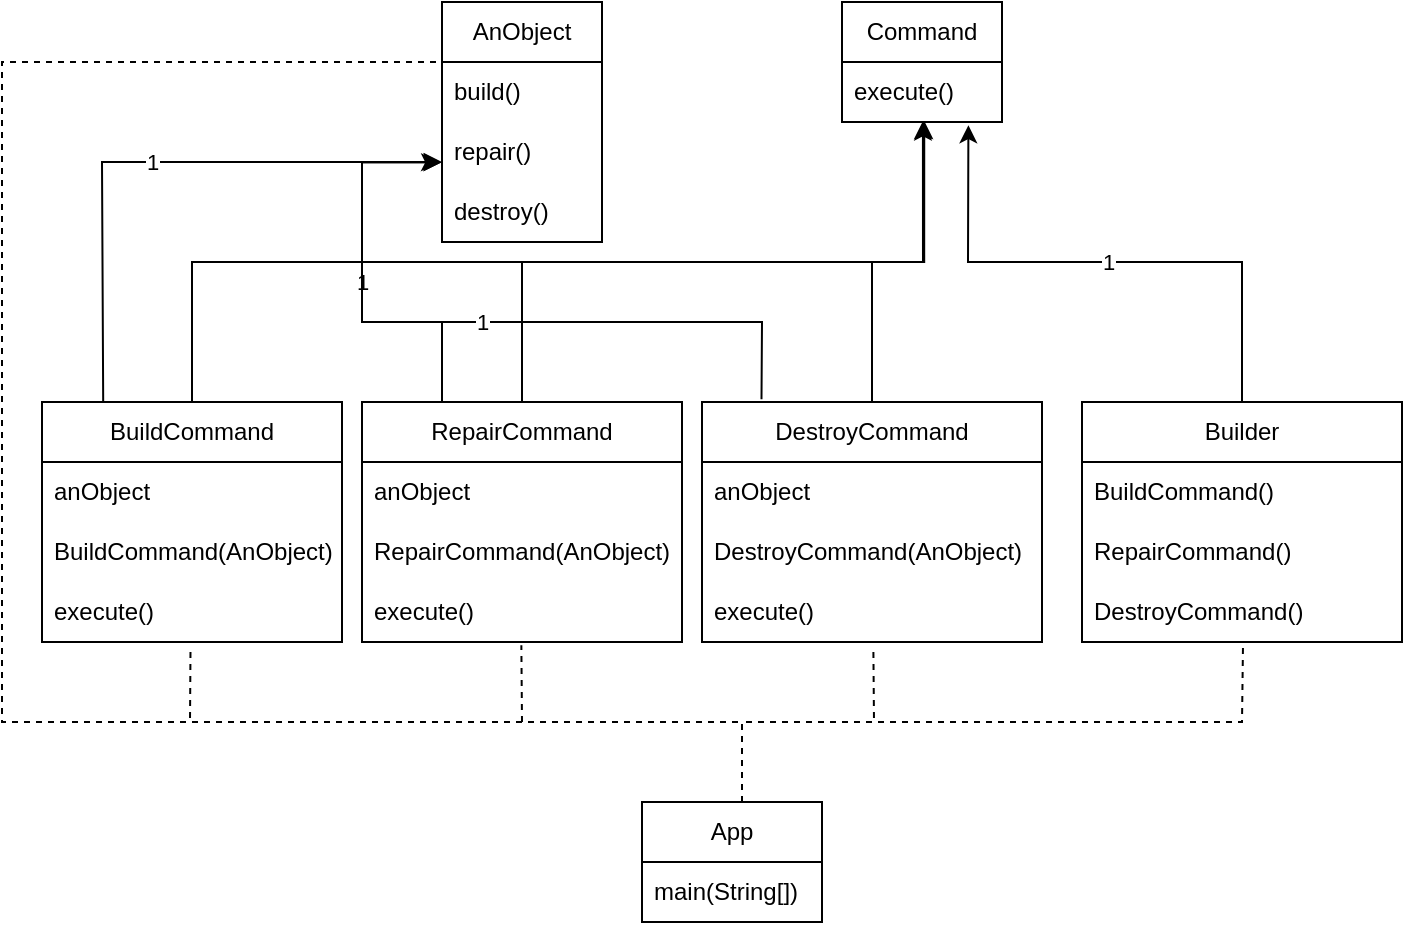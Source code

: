 <mxfile version="20.7.4" type="github">
  <diagram id="2UehDQ-gwMGVHUeNF-q4" name="Страница 1">
    <mxGraphModel dx="823" dy="526" grid="1" gridSize="10" guides="1" tooltips="1" connect="1" arrows="1" fold="1" page="1" pageScale="1" pageWidth="827" pageHeight="1169" math="0" shadow="0">
      <root>
        <mxCell id="0" />
        <mxCell id="1" parent="0" />
        <mxCell id="ZeWEFRF11-8BhGNRs3bP-1" value="AnObject" style="swimlane;fontStyle=0;childLayout=stackLayout;horizontal=1;startSize=30;horizontalStack=0;resizeParent=1;resizeParentMax=0;resizeLast=0;collapsible=1;marginBottom=0;whiteSpace=wrap;html=1;" vertex="1" parent="1">
          <mxGeometry x="240" y="80" width="80" height="120" as="geometry" />
        </mxCell>
        <mxCell id="ZeWEFRF11-8BhGNRs3bP-2" value="build()" style="text;strokeColor=none;fillColor=none;align=left;verticalAlign=middle;spacingLeft=4;spacingRight=4;overflow=hidden;points=[[0,0.5],[1,0.5]];portConstraint=eastwest;rotatable=0;whiteSpace=wrap;html=1;" vertex="1" parent="ZeWEFRF11-8BhGNRs3bP-1">
          <mxGeometry y="30" width="80" height="30" as="geometry" />
        </mxCell>
        <mxCell id="ZeWEFRF11-8BhGNRs3bP-3" value="repair()" style="text;strokeColor=none;fillColor=none;align=left;verticalAlign=middle;spacingLeft=4;spacingRight=4;overflow=hidden;points=[[0,0.5],[1,0.5]];portConstraint=eastwest;rotatable=0;whiteSpace=wrap;html=1;" vertex="1" parent="ZeWEFRF11-8BhGNRs3bP-1">
          <mxGeometry y="60" width="80" height="30" as="geometry" />
        </mxCell>
        <mxCell id="ZeWEFRF11-8BhGNRs3bP-4" value="destroy()" style="text;strokeColor=none;fillColor=none;align=left;verticalAlign=middle;spacingLeft=4;spacingRight=4;overflow=hidden;points=[[0,0.5],[1,0.5]];portConstraint=eastwest;rotatable=0;whiteSpace=wrap;html=1;" vertex="1" parent="ZeWEFRF11-8BhGNRs3bP-1">
          <mxGeometry y="90" width="80" height="30" as="geometry" />
        </mxCell>
        <mxCell id="ZeWEFRF11-8BhGNRs3bP-38" style="edgeStyle=orthogonalEdgeStyle;rounded=0;orthogonalLoop=1;jettySize=auto;html=1;exitX=0.5;exitY=0;exitDx=0;exitDy=0;entryX=0.514;entryY=0.984;entryDx=0;entryDy=0;entryPerimeter=0;" edge="1" parent="1" source="ZeWEFRF11-8BhGNRs3bP-5" target="ZeWEFRF11-8BhGNRs3bP-18">
          <mxGeometry relative="1" as="geometry" />
        </mxCell>
        <mxCell id="ZeWEFRF11-8BhGNRs3bP-5" value="BuildCommand" style="swimlane;fontStyle=0;childLayout=stackLayout;horizontal=1;startSize=30;horizontalStack=0;resizeParent=1;resizeParentMax=0;resizeLast=0;collapsible=1;marginBottom=0;whiteSpace=wrap;html=1;" vertex="1" parent="1">
          <mxGeometry x="40" y="280" width="150" height="120" as="geometry" />
        </mxCell>
        <mxCell id="ZeWEFRF11-8BhGNRs3bP-6" value="anObject" style="text;strokeColor=none;fillColor=none;align=left;verticalAlign=middle;spacingLeft=4;spacingRight=4;overflow=hidden;points=[[0,0.5],[1,0.5]];portConstraint=eastwest;rotatable=0;whiteSpace=wrap;html=1;" vertex="1" parent="ZeWEFRF11-8BhGNRs3bP-5">
          <mxGeometry y="30" width="150" height="30" as="geometry" />
        </mxCell>
        <mxCell id="ZeWEFRF11-8BhGNRs3bP-7" value="&lt;span style=&quot;text-align: center;&quot;&gt;BuildCommand(AnObject)&lt;/span&gt;" style="text;strokeColor=none;fillColor=none;align=left;verticalAlign=middle;spacingLeft=4;spacingRight=4;overflow=hidden;points=[[0,0.5],[1,0.5]];portConstraint=eastwest;rotatable=0;whiteSpace=wrap;html=1;" vertex="1" parent="ZeWEFRF11-8BhGNRs3bP-5">
          <mxGeometry y="60" width="150" height="30" as="geometry" />
        </mxCell>
        <mxCell id="ZeWEFRF11-8BhGNRs3bP-8" value="execute()" style="text;strokeColor=none;fillColor=none;align=left;verticalAlign=middle;spacingLeft=4;spacingRight=4;overflow=hidden;points=[[0,0.5],[1,0.5]];portConstraint=eastwest;rotatable=0;whiteSpace=wrap;html=1;" vertex="1" parent="ZeWEFRF11-8BhGNRs3bP-5">
          <mxGeometry y="90" width="150" height="30" as="geometry" />
        </mxCell>
        <mxCell id="ZeWEFRF11-8BhGNRs3bP-32" style="edgeStyle=orthogonalEdgeStyle;rounded=0;orthogonalLoop=1;jettySize=auto;html=1;exitX=0.5;exitY=0;exitDx=0;exitDy=0;entryX=0.506;entryY=0.984;entryDx=0;entryDy=0;entryPerimeter=0;" edge="1" parent="1" source="ZeWEFRF11-8BhGNRs3bP-9" target="ZeWEFRF11-8BhGNRs3bP-18">
          <mxGeometry relative="1" as="geometry" />
        </mxCell>
        <mxCell id="ZeWEFRF11-8BhGNRs3bP-9" value="RepairCommand" style="swimlane;fontStyle=0;childLayout=stackLayout;horizontal=1;startSize=30;horizontalStack=0;resizeParent=1;resizeParentMax=0;resizeLast=0;collapsible=1;marginBottom=0;whiteSpace=wrap;html=1;" vertex="1" parent="1">
          <mxGeometry x="200" y="280" width="160" height="120" as="geometry" />
        </mxCell>
        <mxCell id="ZeWEFRF11-8BhGNRs3bP-10" value="anObject" style="text;strokeColor=none;fillColor=none;align=left;verticalAlign=middle;spacingLeft=4;spacingRight=4;overflow=hidden;points=[[0,0.5],[1,0.5]];portConstraint=eastwest;rotatable=0;whiteSpace=wrap;html=1;" vertex="1" parent="ZeWEFRF11-8BhGNRs3bP-9">
          <mxGeometry y="30" width="160" height="30" as="geometry" />
        </mxCell>
        <mxCell id="ZeWEFRF11-8BhGNRs3bP-11" value="&lt;span style=&quot;text-align: center;&quot;&gt;RepairCommand(AnObject)&lt;/span&gt;" style="text;strokeColor=none;fillColor=none;align=left;verticalAlign=middle;spacingLeft=4;spacingRight=4;overflow=hidden;points=[[0,0.5],[1,0.5]];portConstraint=eastwest;rotatable=0;whiteSpace=wrap;html=1;" vertex="1" parent="ZeWEFRF11-8BhGNRs3bP-9">
          <mxGeometry y="60" width="160" height="30" as="geometry" />
        </mxCell>
        <mxCell id="ZeWEFRF11-8BhGNRs3bP-12" value="execute()" style="text;strokeColor=none;fillColor=none;align=left;verticalAlign=middle;spacingLeft=4;spacingRight=4;overflow=hidden;points=[[0,0.5],[1,0.5]];portConstraint=eastwest;rotatable=0;whiteSpace=wrap;html=1;" vertex="1" parent="ZeWEFRF11-8BhGNRs3bP-9">
          <mxGeometry y="90" width="160" height="30" as="geometry" />
        </mxCell>
        <mxCell id="ZeWEFRF11-8BhGNRs3bP-31" style="edgeStyle=orthogonalEdgeStyle;rounded=0;orthogonalLoop=1;jettySize=auto;html=1;exitX=0.5;exitY=0;exitDx=0;exitDy=0;entryX=0.506;entryY=1.007;entryDx=0;entryDy=0;entryPerimeter=0;" edge="1" parent="1" source="ZeWEFRF11-8BhGNRs3bP-13" target="ZeWEFRF11-8BhGNRs3bP-18">
          <mxGeometry relative="1" as="geometry" />
        </mxCell>
        <mxCell id="ZeWEFRF11-8BhGNRs3bP-13" value="DestroyCommand" style="swimlane;fontStyle=0;childLayout=stackLayout;horizontal=1;startSize=30;horizontalStack=0;resizeParent=1;resizeParentMax=0;resizeLast=0;collapsible=1;marginBottom=0;whiteSpace=wrap;html=1;" vertex="1" parent="1">
          <mxGeometry x="370" y="280" width="170" height="120" as="geometry" />
        </mxCell>
        <mxCell id="ZeWEFRF11-8BhGNRs3bP-14" value="anObject" style="text;strokeColor=none;fillColor=none;align=left;verticalAlign=middle;spacingLeft=4;spacingRight=4;overflow=hidden;points=[[0,0.5],[1,0.5]];portConstraint=eastwest;rotatable=0;whiteSpace=wrap;html=1;" vertex="1" parent="ZeWEFRF11-8BhGNRs3bP-13">
          <mxGeometry y="30" width="170" height="30" as="geometry" />
        </mxCell>
        <mxCell id="ZeWEFRF11-8BhGNRs3bP-15" value="&lt;span style=&quot;text-align: center;&quot;&gt;DestroyCommand(AnObject)&lt;/span&gt;" style="text;strokeColor=none;fillColor=none;align=left;verticalAlign=middle;spacingLeft=4;spacingRight=4;overflow=hidden;points=[[0,0.5],[1,0.5]];portConstraint=eastwest;rotatable=0;whiteSpace=wrap;html=1;" vertex="1" parent="ZeWEFRF11-8BhGNRs3bP-13">
          <mxGeometry y="60" width="170" height="30" as="geometry" />
        </mxCell>
        <mxCell id="ZeWEFRF11-8BhGNRs3bP-16" value="execute()" style="text;strokeColor=none;fillColor=none;align=left;verticalAlign=middle;spacingLeft=4;spacingRight=4;overflow=hidden;points=[[0,0.5],[1,0.5]];portConstraint=eastwest;rotatable=0;whiteSpace=wrap;html=1;" vertex="1" parent="ZeWEFRF11-8BhGNRs3bP-13">
          <mxGeometry y="90" width="170" height="30" as="geometry" />
        </mxCell>
        <mxCell id="ZeWEFRF11-8BhGNRs3bP-17" value="Command" style="swimlane;fontStyle=0;childLayout=stackLayout;horizontal=1;startSize=30;horizontalStack=0;resizeParent=1;resizeParentMax=0;resizeLast=0;collapsible=1;marginBottom=0;whiteSpace=wrap;html=1;" vertex="1" parent="1">
          <mxGeometry x="440" y="80" width="80" height="60" as="geometry" />
        </mxCell>
        <mxCell id="ZeWEFRF11-8BhGNRs3bP-18" value="execute()" style="text;strokeColor=none;fillColor=none;align=left;verticalAlign=middle;spacingLeft=4;spacingRight=4;overflow=hidden;points=[[0,0.5],[1,0.5]];portConstraint=eastwest;rotatable=0;whiteSpace=wrap;html=1;" vertex="1" parent="ZeWEFRF11-8BhGNRs3bP-17">
          <mxGeometry y="30" width="80" height="30" as="geometry" />
        </mxCell>
        <mxCell id="ZeWEFRF11-8BhGNRs3bP-21" value="Builder" style="swimlane;fontStyle=0;childLayout=stackLayout;horizontal=1;startSize=30;horizontalStack=0;resizeParent=1;resizeParentMax=0;resizeLast=0;collapsible=1;marginBottom=0;whiteSpace=wrap;html=1;" vertex="1" parent="1">
          <mxGeometry x="560" y="280" width="160" height="120" as="geometry" />
        </mxCell>
        <mxCell id="ZeWEFRF11-8BhGNRs3bP-22" value="&lt;span style=&quot;text-align: center;&quot;&gt;BuildCommand()&lt;/span&gt;" style="text;strokeColor=none;fillColor=none;align=left;verticalAlign=middle;spacingLeft=4;spacingRight=4;overflow=hidden;points=[[0,0.5],[1,0.5]];portConstraint=eastwest;rotatable=0;whiteSpace=wrap;html=1;" vertex="1" parent="ZeWEFRF11-8BhGNRs3bP-21">
          <mxGeometry y="30" width="160" height="30" as="geometry" />
        </mxCell>
        <mxCell id="ZeWEFRF11-8BhGNRs3bP-23" value="&lt;span style=&quot;text-align: center;&quot;&gt;RepairCommand()&lt;/span&gt;" style="text;strokeColor=none;fillColor=none;align=left;verticalAlign=middle;spacingLeft=4;spacingRight=4;overflow=hidden;points=[[0,0.5],[1,0.5]];portConstraint=eastwest;rotatable=0;whiteSpace=wrap;html=1;" vertex="1" parent="ZeWEFRF11-8BhGNRs3bP-21">
          <mxGeometry y="60" width="160" height="30" as="geometry" />
        </mxCell>
        <mxCell id="ZeWEFRF11-8BhGNRs3bP-24" value="&lt;span style=&quot;text-align: center;&quot;&gt;DestroyCommand()&lt;/span&gt;" style="text;strokeColor=none;fillColor=none;align=left;verticalAlign=middle;spacingLeft=4;spacingRight=4;overflow=hidden;points=[[0,0.5],[1,0.5]];portConstraint=eastwest;rotatable=0;whiteSpace=wrap;html=1;" vertex="1" parent="ZeWEFRF11-8BhGNRs3bP-21">
          <mxGeometry y="90" width="160" height="30" as="geometry" />
        </mxCell>
        <mxCell id="ZeWEFRF11-8BhGNRs3bP-29" value="App" style="swimlane;fontStyle=0;childLayout=stackLayout;horizontal=1;startSize=30;horizontalStack=0;resizeParent=1;resizeParentMax=0;resizeLast=0;collapsible=1;marginBottom=0;whiteSpace=wrap;html=1;" vertex="1" parent="1">
          <mxGeometry x="340" y="480" width="90" height="60" as="geometry" />
        </mxCell>
        <mxCell id="ZeWEFRF11-8BhGNRs3bP-30" value="main(String[])" style="text;strokeColor=none;fillColor=none;align=left;verticalAlign=middle;spacingLeft=4;spacingRight=4;overflow=hidden;points=[[0,0.5],[1,0.5]];portConstraint=eastwest;rotatable=0;whiteSpace=wrap;html=1;" vertex="1" parent="ZeWEFRF11-8BhGNRs3bP-29">
          <mxGeometry y="30" width="90" height="30" as="geometry" />
        </mxCell>
        <mxCell id="ZeWEFRF11-8BhGNRs3bP-39" value="" style="endArrow=none;dashed=1;html=1;rounded=0;entryX=0.498;entryY=1.053;entryDx=0;entryDy=0;entryPerimeter=0;" edge="1" parent="1" target="ZeWEFRF11-8BhGNRs3bP-12">
          <mxGeometry width="50" height="50" relative="1" as="geometry">
            <mxPoint x="390" y="480" as="sourcePoint" />
            <mxPoint x="430" y="280" as="targetPoint" />
            <Array as="points">
              <mxPoint x="390" y="440" />
              <mxPoint x="280" y="440" />
            </Array>
          </mxGeometry>
        </mxCell>
        <mxCell id="ZeWEFRF11-8BhGNRs3bP-40" value="" style="endArrow=none;dashed=1;html=1;rounded=0;entryX=0.504;entryY=1.076;entryDx=0;entryDy=0;entryPerimeter=0;" edge="1" parent="1" target="ZeWEFRF11-8BhGNRs3bP-16">
          <mxGeometry width="50" height="50" relative="1" as="geometry">
            <mxPoint x="390" y="480" as="sourcePoint" />
            <mxPoint x="289.68" y="411.59" as="targetPoint" />
            <Array as="points">
              <mxPoint x="390" y="440" />
              <mxPoint x="456" y="440" />
            </Array>
          </mxGeometry>
        </mxCell>
        <mxCell id="ZeWEFRF11-8BhGNRs3bP-41" value="" style="endArrow=none;dashed=1;html=1;rounded=0;entryX=0.503;entryY=1.099;entryDx=0;entryDy=0;entryPerimeter=0;" edge="1" parent="1" target="ZeWEFRF11-8BhGNRs3bP-24">
          <mxGeometry width="50" height="50" relative="1" as="geometry">
            <mxPoint x="390" y="480" as="sourcePoint" />
            <mxPoint x="465.68" y="412.28" as="targetPoint" />
            <Array as="points">
              <mxPoint x="390" y="440" />
              <mxPoint x="640" y="440" />
            </Array>
          </mxGeometry>
        </mxCell>
        <mxCell id="ZeWEFRF11-8BhGNRs3bP-42" value="" style="endArrow=none;dashed=1;html=1;rounded=0;entryX=0.495;entryY=1.122;entryDx=0;entryDy=0;entryPerimeter=0;" edge="1" parent="1" target="ZeWEFRF11-8BhGNRs3bP-8">
          <mxGeometry width="50" height="50" relative="1" as="geometry">
            <mxPoint x="390" y="480" as="sourcePoint" />
            <mxPoint x="650.48" y="412.97" as="targetPoint" />
            <Array as="points">
              <mxPoint x="390" y="440" />
              <mxPoint x="114" y="440" />
            </Array>
          </mxGeometry>
        </mxCell>
        <mxCell id="ZeWEFRF11-8BhGNRs3bP-43" value="" style="endArrow=none;dashed=1;html=1;rounded=0;entryX=0;entryY=0.25;entryDx=0;entryDy=0;" edge="1" parent="1" target="ZeWEFRF11-8BhGNRs3bP-1">
          <mxGeometry width="50" height="50" relative="1" as="geometry">
            <mxPoint x="390" y="480" as="sourcePoint" />
            <mxPoint x="430" y="280" as="targetPoint" />
            <Array as="points">
              <mxPoint x="390" y="440" />
              <mxPoint x="20" y="440" />
              <mxPoint x="20" y="110" />
            </Array>
          </mxGeometry>
        </mxCell>
        <mxCell id="ZeWEFRF11-8BhGNRs3bP-44" value="" style="endArrow=classic;html=1;rounded=0;exitX=0.25;exitY=0;exitDx=0;exitDy=0;entryX=-0.003;entryY=0.674;entryDx=0;entryDy=0;entryPerimeter=0;" edge="1" parent="1" source="ZeWEFRF11-8BhGNRs3bP-9" target="ZeWEFRF11-8BhGNRs3bP-3">
          <mxGeometry relative="1" as="geometry">
            <mxPoint x="350" y="300" as="sourcePoint" />
            <mxPoint x="450" y="300" as="targetPoint" />
            <Array as="points">
              <mxPoint x="240" y="240" />
              <mxPoint x="200" y="240" />
              <mxPoint x="200" y="160" />
            </Array>
          </mxGeometry>
        </mxCell>
        <mxCell id="ZeWEFRF11-8BhGNRs3bP-45" value="1" style="edgeLabel;resizable=0;html=1;align=center;verticalAlign=middle;" connectable="0" vertex="1" parent="ZeWEFRF11-8BhGNRs3bP-44">
          <mxGeometry relative="1" as="geometry" />
        </mxCell>
        <mxCell id="ZeWEFRF11-8BhGNRs3bP-46" value="" style="endArrow=classic;html=1;rounded=0;exitX=0.204;exitY=0.003;exitDx=0;exitDy=0;exitPerimeter=0;" edge="1" parent="1" source="ZeWEFRF11-8BhGNRs3bP-5">
          <mxGeometry relative="1" as="geometry">
            <mxPoint x="250" y="290" as="sourcePoint" />
            <mxPoint x="240" y="160" as="targetPoint" />
            <Array as="points">
              <mxPoint x="70" y="160" />
            </Array>
          </mxGeometry>
        </mxCell>
        <mxCell id="ZeWEFRF11-8BhGNRs3bP-47" value="1" style="edgeLabel;resizable=0;html=1;align=center;verticalAlign=middle;" connectable="0" vertex="1" parent="ZeWEFRF11-8BhGNRs3bP-46">
          <mxGeometry relative="1" as="geometry" />
        </mxCell>
        <mxCell id="ZeWEFRF11-8BhGNRs3bP-48" value="" style="endArrow=classic;html=1;rounded=0;exitX=0.175;exitY=-0.011;exitDx=0;exitDy=0;entryX=-0.018;entryY=0.674;entryDx=0;entryDy=0;entryPerimeter=0;exitPerimeter=0;" edge="1" parent="1" source="ZeWEFRF11-8BhGNRs3bP-13" target="ZeWEFRF11-8BhGNRs3bP-3">
          <mxGeometry relative="1" as="geometry">
            <mxPoint x="250" y="290" as="sourcePoint" />
            <mxPoint x="249.76" y="170.22" as="targetPoint" />
            <Array as="points">
              <mxPoint x="400" y="240" />
              <mxPoint x="240" y="240" />
              <mxPoint x="200" y="240" />
              <mxPoint x="200" y="160" />
            </Array>
          </mxGeometry>
        </mxCell>
        <mxCell id="ZeWEFRF11-8BhGNRs3bP-49" value="1" style="edgeLabel;resizable=0;html=1;align=center;verticalAlign=middle;" connectable="0" vertex="1" parent="ZeWEFRF11-8BhGNRs3bP-48">
          <mxGeometry relative="1" as="geometry" />
        </mxCell>
        <mxCell id="ZeWEFRF11-8BhGNRs3bP-50" value="" style="endArrow=classic;html=1;rounded=0;exitX=0.5;exitY=0;exitDx=0;exitDy=0;entryX=0.79;entryY=1.053;entryDx=0;entryDy=0;entryPerimeter=0;" edge="1" parent="1" source="ZeWEFRF11-8BhGNRs3bP-21" target="ZeWEFRF11-8BhGNRs3bP-18">
          <mxGeometry relative="1" as="geometry">
            <mxPoint x="410" y="150" as="sourcePoint" />
            <mxPoint x="510" y="150" as="targetPoint" />
            <Array as="points">
              <mxPoint x="640" y="210" />
              <mxPoint x="503" y="210" />
            </Array>
          </mxGeometry>
        </mxCell>
        <mxCell id="ZeWEFRF11-8BhGNRs3bP-51" value="1" style="edgeLabel;resizable=0;html=1;align=center;verticalAlign=middle;" connectable="0" vertex="1" parent="ZeWEFRF11-8BhGNRs3bP-50">
          <mxGeometry relative="1" as="geometry" />
        </mxCell>
      </root>
    </mxGraphModel>
  </diagram>
</mxfile>
